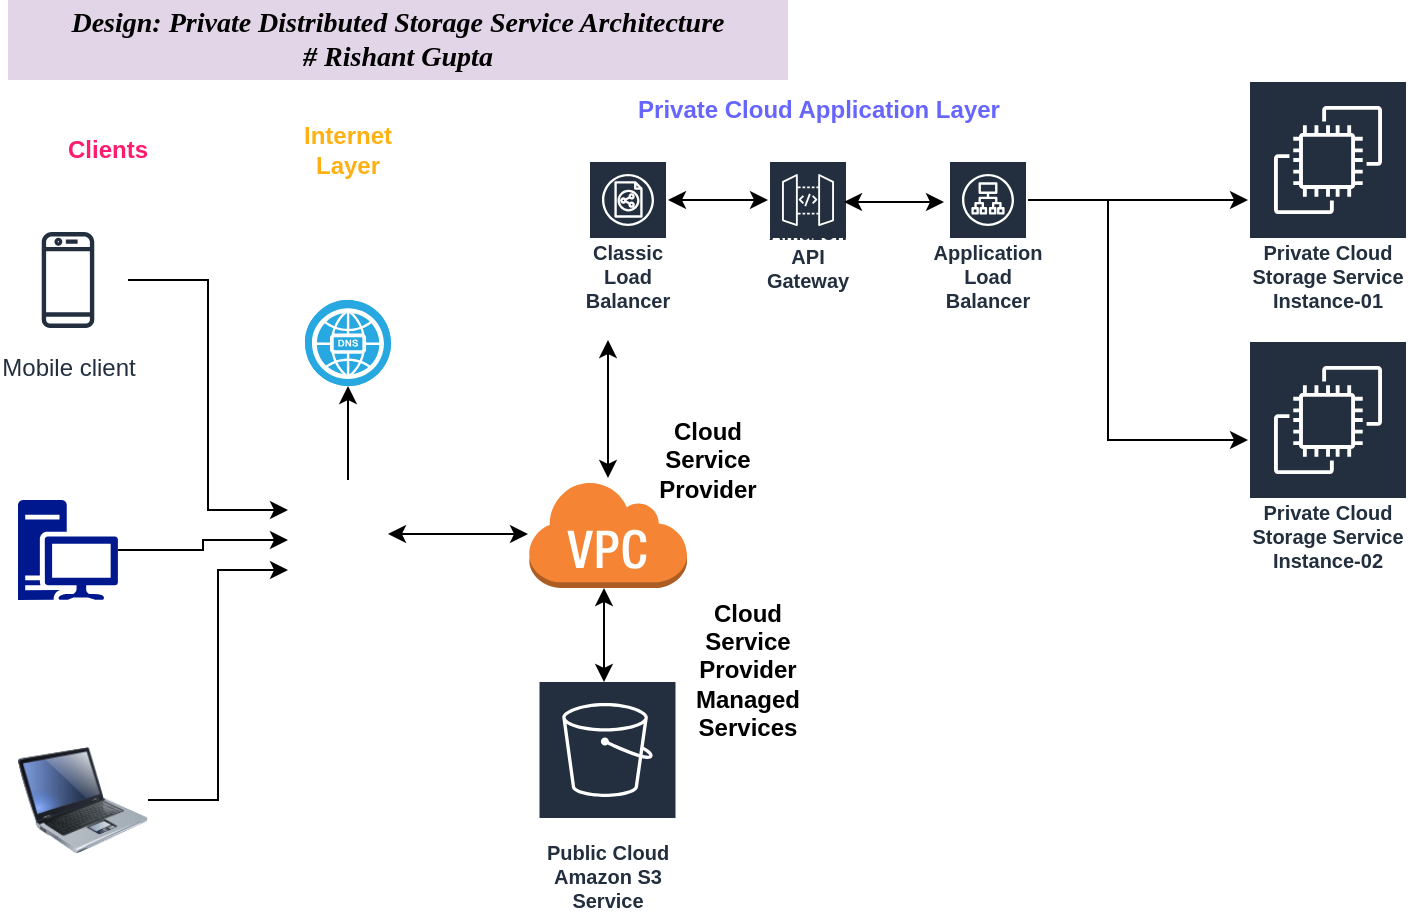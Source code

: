 <mxfile version="16.1.0" type="github">
  <diagram id="i0BVcHhkj3sf4RAyH7ed" name="Page-1">
    <mxGraphModel dx="1038" dy="547" grid="1" gridSize="10" guides="1" tooltips="1" connect="1" arrows="1" fold="1" page="1" pageScale="1" pageWidth="850" pageHeight="1100" math="0" shadow="0">
      <root>
        <mxCell id="0" />
        <mxCell id="1" parent="0" />
        <mxCell id="EjhDiAqnloXwMQvLUNkH-35" value="" style="group;fontColor=#FF5E19;" parent="1" vertex="1" connectable="0">
          <mxGeometry x="60" y="70" width="700" height="420" as="geometry" />
        </mxCell>
        <mxCell id="EjhDiAqnloXwMQvLUNkH-2" value="Mobile client" style="sketch=0;outlineConnect=0;fontColor=#232F3E;gradientColor=none;strokeColor=#232F3E;fillColor=#ffffff;dashed=0;verticalLabelPosition=bottom;verticalAlign=top;align=center;html=1;fontSize=12;fontStyle=0;aspect=fixed;shape=mxgraph.aws4.resourceIcon;resIcon=mxgraph.aws4.mobile_client;" parent="EjhDiAqnloXwMQvLUNkH-35" vertex="1">
          <mxGeometry y="70" width="60" height="60" as="geometry" />
        </mxCell>
        <mxCell id="EjhDiAqnloXwMQvLUNkH-3" value="" style="sketch=0;aspect=fixed;pointerEvents=1;shadow=0;dashed=0;html=1;strokeColor=none;labelPosition=center;verticalLabelPosition=bottom;verticalAlign=top;align=center;fillColor=#00188D;shape=mxgraph.mscae.enterprise.workstation_client" parent="EjhDiAqnloXwMQvLUNkH-35" vertex="1">
          <mxGeometry x="5" y="210" width="50" height="50" as="geometry" />
        </mxCell>
        <mxCell id="EjhDiAqnloXwMQvLUNkH-5" value="" style="image;html=1;image=img/lib/clip_art/computers/Laptop_128x128.png" parent="EjhDiAqnloXwMQvLUNkH-35" vertex="1">
          <mxGeometry x="5" y="330" width="65" height="60" as="geometry" />
        </mxCell>
        <mxCell id="EjhDiAqnloXwMQvLUNkH-6" value="" style="shape=image;html=1;verticalAlign=top;verticalLabelPosition=bottom;labelBackgroundColor=#ffffff;imageAspect=0;aspect=fixed;image=https://cdn1.iconfinder.com/data/icons/nuove/128x128/filesystems/www.png" parent="EjhDiAqnloXwMQvLUNkH-35" vertex="1">
          <mxGeometry x="140" y="200" width="60" height="60" as="geometry" />
        </mxCell>
        <mxCell id="EjhDiAqnloXwMQvLUNkH-27" style="edgeStyle=orthogonalEdgeStyle;rounded=0;orthogonalLoop=1;jettySize=auto;html=1;entryX=0;entryY=0.25;entryDx=0;entryDy=0;" parent="EjhDiAqnloXwMQvLUNkH-35" source="EjhDiAqnloXwMQvLUNkH-2" target="EjhDiAqnloXwMQvLUNkH-6" edge="1">
          <mxGeometry relative="1" as="geometry" />
        </mxCell>
        <mxCell id="EjhDiAqnloXwMQvLUNkH-28" style="edgeStyle=orthogonalEdgeStyle;rounded=0;orthogonalLoop=1;jettySize=auto;html=1;entryX=0;entryY=0.5;entryDx=0;entryDy=0;" parent="EjhDiAqnloXwMQvLUNkH-35" source="EjhDiAqnloXwMQvLUNkH-3" target="EjhDiAqnloXwMQvLUNkH-6" edge="1">
          <mxGeometry relative="1" as="geometry" />
        </mxCell>
        <mxCell id="EjhDiAqnloXwMQvLUNkH-29" style="edgeStyle=orthogonalEdgeStyle;rounded=0;orthogonalLoop=1;jettySize=auto;html=1;entryX=0;entryY=0.75;entryDx=0;entryDy=0;" parent="EjhDiAqnloXwMQvLUNkH-35" source="EjhDiAqnloXwMQvLUNkH-5" target="EjhDiAqnloXwMQvLUNkH-6" edge="1">
          <mxGeometry relative="1" as="geometry" />
        </mxCell>
        <mxCell id="EjhDiAqnloXwMQvLUNkH-7" value="Public Cloud Amazon S3 Service" style="sketch=0;outlineConnect=0;fontColor=#232F3E;gradientColor=none;strokeColor=#ffffff;fillColor=#232F3E;dashed=0;verticalLabelPosition=middle;verticalAlign=bottom;align=center;html=1;whiteSpace=wrap;fontSize=10;fontStyle=1;spacing=3;shape=mxgraph.aws4.productIcon;prIcon=mxgraph.aws4.s3;" parent="EjhDiAqnloXwMQvLUNkH-35" vertex="1">
          <mxGeometry x="264.75" y="300" width="70" height="120" as="geometry" />
        </mxCell>
        <mxCell id="EjhDiAqnloXwMQvLUNkH-8" value="&lt;br&gt;Private Cloud Storage Service Instance-01" style="sketch=0;outlineConnect=0;fontColor=#232F3E;gradientColor=none;strokeColor=#ffffff;fillColor=#232F3E;dashed=0;verticalLabelPosition=middle;verticalAlign=bottom;align=center;html=1;whiteSpace=wrap;fontSize=10;fontStyle=1;spacing=3;shape=mxgraph.aws4.productIcon;prIcon=mxgraph.aws4.ec2;" parent="EjhDiAqnloXwMQvLUNkH-35" vertex="1">
          <mxGeometry x="620" width="80" height="120" as="geometry" />
        </mxCell>
        <mxCell id="EjhDiAqnloXwMQvLUNkH-10" value="" style="outlineConnect=0;dashed=0;verticalLabelPosition=bottom;verticalAlign=top;align=center;html=1;shape=mxgraph.aws3.virtual_private_cloud;fillColor=#F58534;gradientColor=none;" parent="EjhDiAqnloXwMQvLUNkH-35" vertex="1">
          <mxGeometry x="260" y="200" width="79.5" height="54" as="geometry" />
        </mxCell>
        <mxCell id="EjhDiAqnloXwMQvLUNkH-11" value="" style="fillColor=#28A8E0;verticalLabelPosition=bottom;sketch=0;html=1;strokeColor=#ffffff;verticalAlign=top;align=center;points=[[0.145,0.145,0],[0.5,0,0],[0.855,0.145,0],[1,0.5,0],[0.855,0.855,0],[0.5,1,0],[0.145,0.855,0],[0,0.5,0]];pointerEvents=1;shape=mxgraph.cisco_safe.compositeIcon;bgIcon=ellipse;resIcon=mxgraph.cisco_safe.capability.dns;" parent="EjhDiAqnloXwMQvLUNkH-35" vertex="1">
          <mxGeometry x="148.5" y="110" width="43" height="43" as="geometry" />
        </mxCell>
        <mxCell id="EjhDiAqnloXwMQvLUNkH-12" style="edgeStyle=orthogonalEdgeStyle;rounded=0;orthogonalLoop=1;jettySize=auto;html=1;entryX=0.5;entryY=1;entryDx=0;entryDy=0;entryPerimeter=0;" parent="EjhDiAqnloXwMQvLUNkH-35" source="EjhDiAqnloXwMQvLUNkH-6" target="EjhDiAqnloXwMQvLUNkH-11" edge="1">
          <mxGeometry relative="1" as="geometry" />
        </mxCell>
        <mxCell id="EjhDiAqnloXwMQvLUNkH-13" value="" style="endArrow=classic;startArrow=classic;html=1;rounded=0;" parent="EjhDiAqnloXwMQvLUNkH-35" target="EjhDiAqnloXwMQvLUNkH-10" edge="1">
          <mxGeometry width="50" height="50" relative="1" as="geometry">
            <mxPoint x="190" y="227" as="sourcePoint" />
            <mxPoint x="220" y="330" as="targetPoint" />
          </mxGeometry>
        </mxCell>
        <mxCell id="EjhDiAqnloXwMQvLUNkH-14" value="Amazon API Gateway" style="sketch=0;outlineConnect=0;fontColor=#232F3E;gradientColor=none;strokeColor=#ffffff;fillColor=#232F3E;dashed=0;verticalLabelPosition=middle;verticalAlign=bottom;align=center;html=1;whiteSpace=wrap;fontSize=10;fontStyle=1;spacing=3;shape=mxgraph.aws4.productIcon;prIcon=mxgraph.aws4.api_gateway;" parent="EjhDiAqnloXwMQvLUNkH-35" vertex="1">
          <mxGeometry x="380" y="40" width="40" height="70" as="geometry" />
        </mxCell>
        <mxCell id="EjhDiAqnloXwMQvLUNkH-15" value="" style="endArrow=classic;startArrow=classic;html=1;rounded=0;" parent="EjhDiAqnloXwMQvLUNkH-35" edge="1">
          <mxGeometry width="50" height="50" relative="1" as="geometry">
            <mxPoint x="300" y="130" as="sourcePoint" />
            <mxPoint x="300" y="199" as="targetPoint" />
          </mxGeometry>
        </mxCell>
        <mxCell id="EjhDiAqnloXwMQvLUNkH-17" value="Classic Load Balancer" style="sketch=0;outlineConnect=0;fontColor=#232F3E;gradientColor=none;strokeColor=#ffffff;fillColor=#232F3E;dashed=0;verticalLabelPosition=middle;verticalAlign=bottom;align=center;html=1;whiteSpace=wrap;fontSize=10;fontStyle=1;spacing=3;shape=mxgraph.aws4.productIcon;prIcon=mxgraph.aws4.classic_load_balancer;" parent="EjhDiAqnloXwMQvLUNkH-35" vertex="1">
          <mxGeometry x="290" y="40" width="40" height="80" as="geometry" />
        </mxCell>
        <mxCell id="EjhDiAqnloXwMQvLUNkH-18" value="" style="endArrow=classic;startArrow=classic;html=1;rounded=0;" parent="EjhDiAqnloXwMQvLUNkH-35" edge="1">
          <mxGeometry width="50" height="50" relative="1" as="geometry">
            <mxPoint x="330" y="60" as="sourcePoint" />
            <mxPoint x="380" y="60" as="targetPoint" />
          </mxGeometry>
        </mxCell>
        <mxCell id="EjhDiAqnloXwMQvLUNkH-24" style="edgeStyle=orthogonalEdgeStyle;rounded=0;orthogonalLoop=1;jettySize=auto;html=1;" parent="EjhDiAqnloXwMQvLUNkH-35" source="EjhDiAqnloXwMQvLUNkH-19" target="EjhDiAqnloXwMQvLUNkH-8" edge="1">
          <mxGeometry relative="1" as="geometry">
            <Array as="points">
              <mxPoint x="540" y="60" />
              <mxPoint x="540" y="60" />
            </Array>
          </mxGeometry>
        </mxCell>
        <mxCell id="EjhDiAqnloXwMQvLUNkH-19" value="Application Load Balancer" style="sketch=0;outlineConnect=0;fontColor=#232F3E;gradientColor=none;strokeColor=#ffffff;fillColor=#232F3E;dashed=0;verticalLabelPosition=middle;verticalAlign=bottom;align=center;html=1;whiteSpace=wrap;fontSize=10;fontStyle=1;spacing=3;shape=mxgraph.aws4.productIcon;prIcon=mxgraph.aws4.application_load_balancer;" parent="EjhDiAqnloXwMQvLUNkH-35" vertex="1">
          <mxGeometry x="470" y="40" width="40" height="80" as="geometry" />
        </mxCell>
        <mxCell id="EjhDiAqnloXwMQvLUNkH-21" value="" style="endArrow=classic;startArrow=classic;html=1;rounded=0;" parent="EjhDiAqnloXwMQvLUNkH-35" edge="1">
          <mxGeometry width="50" height="50" relative="1" as="geometry">
            <mxPoint x="418" y="61" as="sourcePoint" />
            <mxPoint x="468" y="61" as="targetPoint" />
          </mxGeometry>
        </mxCell>
        <mxCell id="EjhDiAqnloXwMQvLUNkH-23" value="&lt;br&gt;Private Cloud Storage Service Instance-02" style="sketch=0;outlineConnect=0;fontColor=#232F3E;gradientColor=none;strokeColor=#ffffff;fillColor=#232F3E;dashed=0;verticalLabelPosition=middle;verticalAlign=bottom;align=center;html=1;whiteSpace=wrap;fontSize=10;fontStyle=1;spacing=3;shape=mxgraph.aws4.productIcon;prIcon=mxgraph.aws4.ec2;" parent="EjhDiAqnloXwMQvLUNkH-35" vertex="1">
          <mxGeometry x="620" y="130" width="80" height="120" as="geometry" />
        </mxCell>
        <mxCell id="EjhDiAqnloXwMQvLUNkH-25" style="edgeStyle=orthogonalEdgeStyle;rounded=0;orthogonalLoop=1;jettySize=auto;html=1;" parent="EjhDiAqnloXwMQvLUNkH-35" source="EjhDiAqnloXwMQvLUNkH-19" target="EjhDiAqnloXwMQvLUNkH-23" edge="1">
          <mxGeometry relative="1" as="geometry">
            <mxPoint x="610" y="180" as="targetPoint" />
            <Array as="points">
              <mxPoint x="550" y="60" />
              <mxPoint x="550" y="180" />
            </Array>
          </mxGeometry>
        </mxCell>
        <mxCell id="EjhDiAqnloXwMQvLUNkH-30" value="&lt;font color=&quot;#ff1c6f&quot;&gt;Clients&lt;/font&gt;" style="text;html=1;strokeColor=none;fillColor=none;align=center;verticalAlign=middle;whiteSpace=wrap;rounded=0;fontStyle=1" parent="EjhDiAqnloXwMQvLUNkH-35" vertex="1">
          <mxGeometry x="20" y="20" width="60" height="30" as="geometry" />
        </mxCell>
        <mxCell id="EjhDiAqnloXwMQvLUNkH-31" value="&lt;font color=&quot;#ffb012&quot;&gt;Internet Layer&lt;/font&gt;" style="text;html=1;strokeColor=none;fillColor=none;align=center;verticalAlign=middle;whiteSpace=wrap;rounded=0;fontStyle=1" parent="EjhDiAqnloXwMQvLUNkH-35" vertex="1">
          <mxGeometry x="140" y="20" width="60" height="30" as="geometry" />
        </mxCell>
        <mxCell id="EjhDiAqnloXwMQvLUNkH-32" value="Cloud Service Provider" style="text;html=1;strokeColor=none;fillColor=none;align=center;verticalAlign=middle;whiteSpace=wrap;rounded=0;fontStyle=1" parent="EjhDiAqnloXwMQvLUNkH-35" vertex="1">
          <mxGeometry x="320" y="175" width="60" height="30" as="geometry" />
        </mxCell>
        <mxCell id="EjhDiAqnloXwMQvLUNkH-33" value="Cloud Service Provider Managed Services" style="text;html=1;strokeColor=none;fillColor=none;align=center;verticalAlign=middle;whiteSpace=wrap;rounded=0;fontStyle=1" parent="EjhDiAqnloXwMQvLUNkH-35" vertex="1">
          <mxGeometry x="339.5" y="280" width="60" height="30" as="geometry" />
        </mxCell>
        <mxCell id="EjhDiAqnloXwMQvLUNkH-34" value="&lt;font color=&quot;#6666ff&quot;&gt;Private Cloud Application Layer&lt;/font&gt;" style="text;html=1;strokeColor=none;fillColor=none;align=center;verticalAlign=middle;whiteSpace=wrap;rounded=0;fontStyle=1" parent="EjhDiAqnloXwMQvLUNkH-35" vertex="1">
          <mxGeometry x="290" width="230.5" height="30" as="geometry" />
        </mxCell>
        <mxCell id="EjhDiAqnloXwMQvLUNkH-36" value="&lt;span style=&quot;font-size: 14px&quot;&gt;Design: Private Distributed Storage Service Architecture&lt;br&gt;# Rishant Gupta&lt;br&gt;&lt;/span&gt;" style="text;html=1;fillColor=#E1D5E7;align=center;verticalAlign=middle;whiteSpace=wrap;rounded=0;strokeWidth=1;fontStyle=3;fontSize=14;labelBorderColor=none;fontFamily=Times New Roman;" parent="1" vertex="1">
          <mxGeometry x="60" y="30" width="390" height="40" as="geometry" />
        </mxCell>
        <mxCell id="nq1kJvmmAwqUdLJEiB9N-1" value="" style="endArrow=classic;startArrow=classic;html=1;rounded=0;" edge="1" parent="1">
          <mxGeometry width="50" height="50" relative="1" as="geometry">
            <mxPoint x="358" y="324" as="sourcePoint" />
            <mxPoint x="358" y="371" as="targetPoint" />
          </mxGeometry>
        </mxCell>
      </root>
    </mxGraphModel>
  </diagram>
</mxfile>
